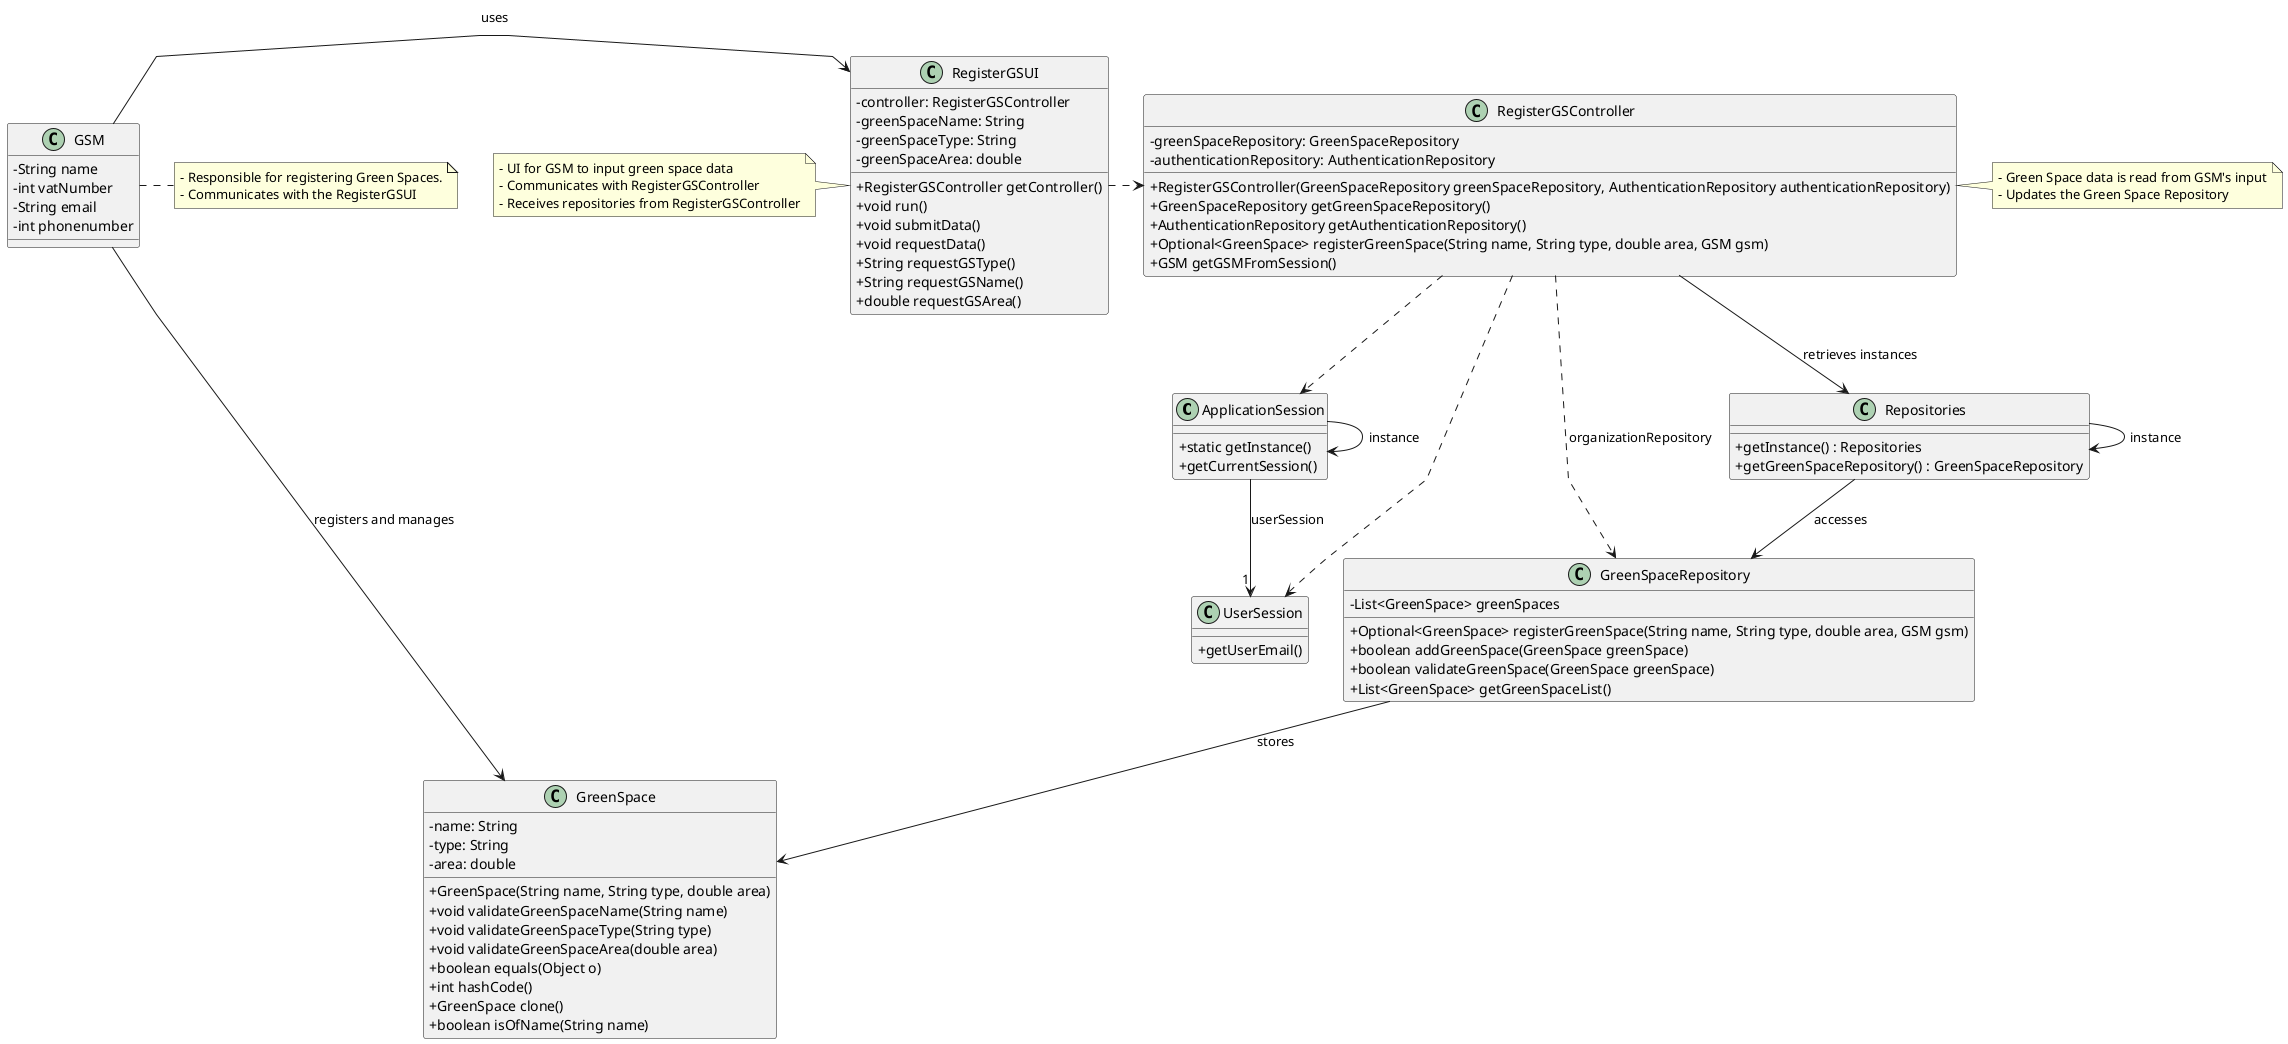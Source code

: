 @startuml
'skinparam monochrome true
skinparam packageStyle rectangle
skinparam shadowing false
skinparam linetype polyline
'skinparam linetype orto

skinparam classAttributeIconSize 0

'left to right direction

class ApplicationSession
{
    + static getInstance()
    + getCurrentSession()
}

class UserSession
{
    + getUserEmail()
}

class GreenSpace {
    - name: String
    - type: String
    - area: double
    + GreenSpace(String name, String type, double area)
    + void validateGreenSpaceName(String name)
    + void validateGreenSpaceType(String type)
    + void validateGreenSpaceArea(double area)
    + boolean equals(Object o)
    + int hashCode()
    + GreenSpace clone()
    + boolean isOfName(String name)
}

class GreenSpaceRepository {
  - List<GreenSpace> greenSpaces
  + Optional<GreenSpace> registerGreenSpace(String name, String type, double area, GSM gsm)
  + boolean addGreenSpace(GreenSpace greenSpace)
  + boolean validateGreenSpace(GreenSpace greenSpace)
  + List<GreenSpace> getGreenSpaceList()
}

class Repositories {
  + getInstance() : Repositories
  + getGreenSpaceRepository() : GreenSpaceRepository
}

class RegisterGSUI {
  - controller: RegisterGSController
  - greenSpaceName: String
  - greenSpaceType: String
  - greenSpaceArea: double
  + RegisterGSController getController()
  + void run()
  + void submitData()
  + void requestData()
  + String requestGSType()
  + String requestGSName()
  + double requestGSArea()
}

class RegisterGSController {
  - greenSpaceRepository: GreenSpaceRepository
  - authenticationRepository: AuthenticationRepository
  + RegisterGSController(GreenSpaceRepository greenSpaceRepository, AuthenticationRepository authenticationRepository)
  + GreenSpaceRepository getGreenSpaceRepository()
  + AuthenticationRepository getAuthenticationRepository()
  + Optional<GreenSpace> registerGreenSpace(String name, String type, double area, GSM gsm)
  + GSM getGSMFromSession()
}

class GSM {
   - String name
   - int vatNumber
   - String email
   - int phonenumber
}

note right of RegisterGSController
  - Green Space data is read from GSM's input
  - Updates the Green Space Repository
end note

note right of GSM
 - Responsible for registering Green Spaces.
 - Communicates with the RegisterGSUI
end note

note left of RegisterGSUI
  - UI for GSM to input green space data
  - Communicates with RegisterGSController
  - Receives repositories from RegisterGSController
end note

GSM --> GreenSpace: registers and manages
GSM -> RegisterGSUI: uses

Repositories -> Repositories : instance
ApplicationSession -> ApplicationSession : instance

RegisterGSUI .> RegisterGSController

RegisterGSController -down-> Repositories : retrieves instances

Repositories -down-> GreenSpaceRepository : accesses

RegisterGSController ..> GreenSpaceRepository : organizationRepository

ApplicationSession --> "1" UserSession : userSession

RegisterGSController ..> ApplicationSession
RegisterGSController ..> UserSession

GreenSpaceRepository --> GreenSpace: stores


@enduml
